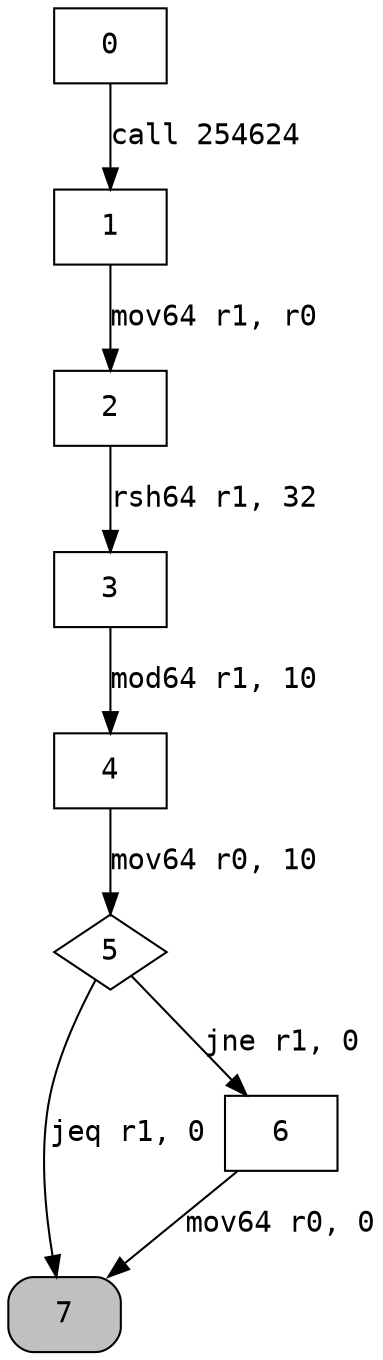digraph cfg { 
node [fontname="monospace"];
node [shape=box];
edge [fontname="monospace"];
  0 -> 1 [label="call 254624"];
  1 -> 2 [label="mov64 r1, r0"];
  2 -> 3 [label="rsh64 r1, 32"];
  3 -> 4 [label="mod64 r1, 10"];
  4 -> 5 [label="mov64 r0, 10"];
  5 -> 7 [label="jeq r1, 0"];
  5 -> 6 [label="jne r1, 0"];
  6 -> 7 [label="mov64 r0, 0"];
5 [shape=diamond];
7 [style="rounded,filled",fillcolor=grey];
}